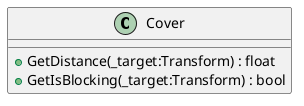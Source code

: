 @startuml
class Cover {
    + GetDistance(_target:Transform) : float
    + GetIsBlocking(_target:Transform) : bool
}
@enduml
